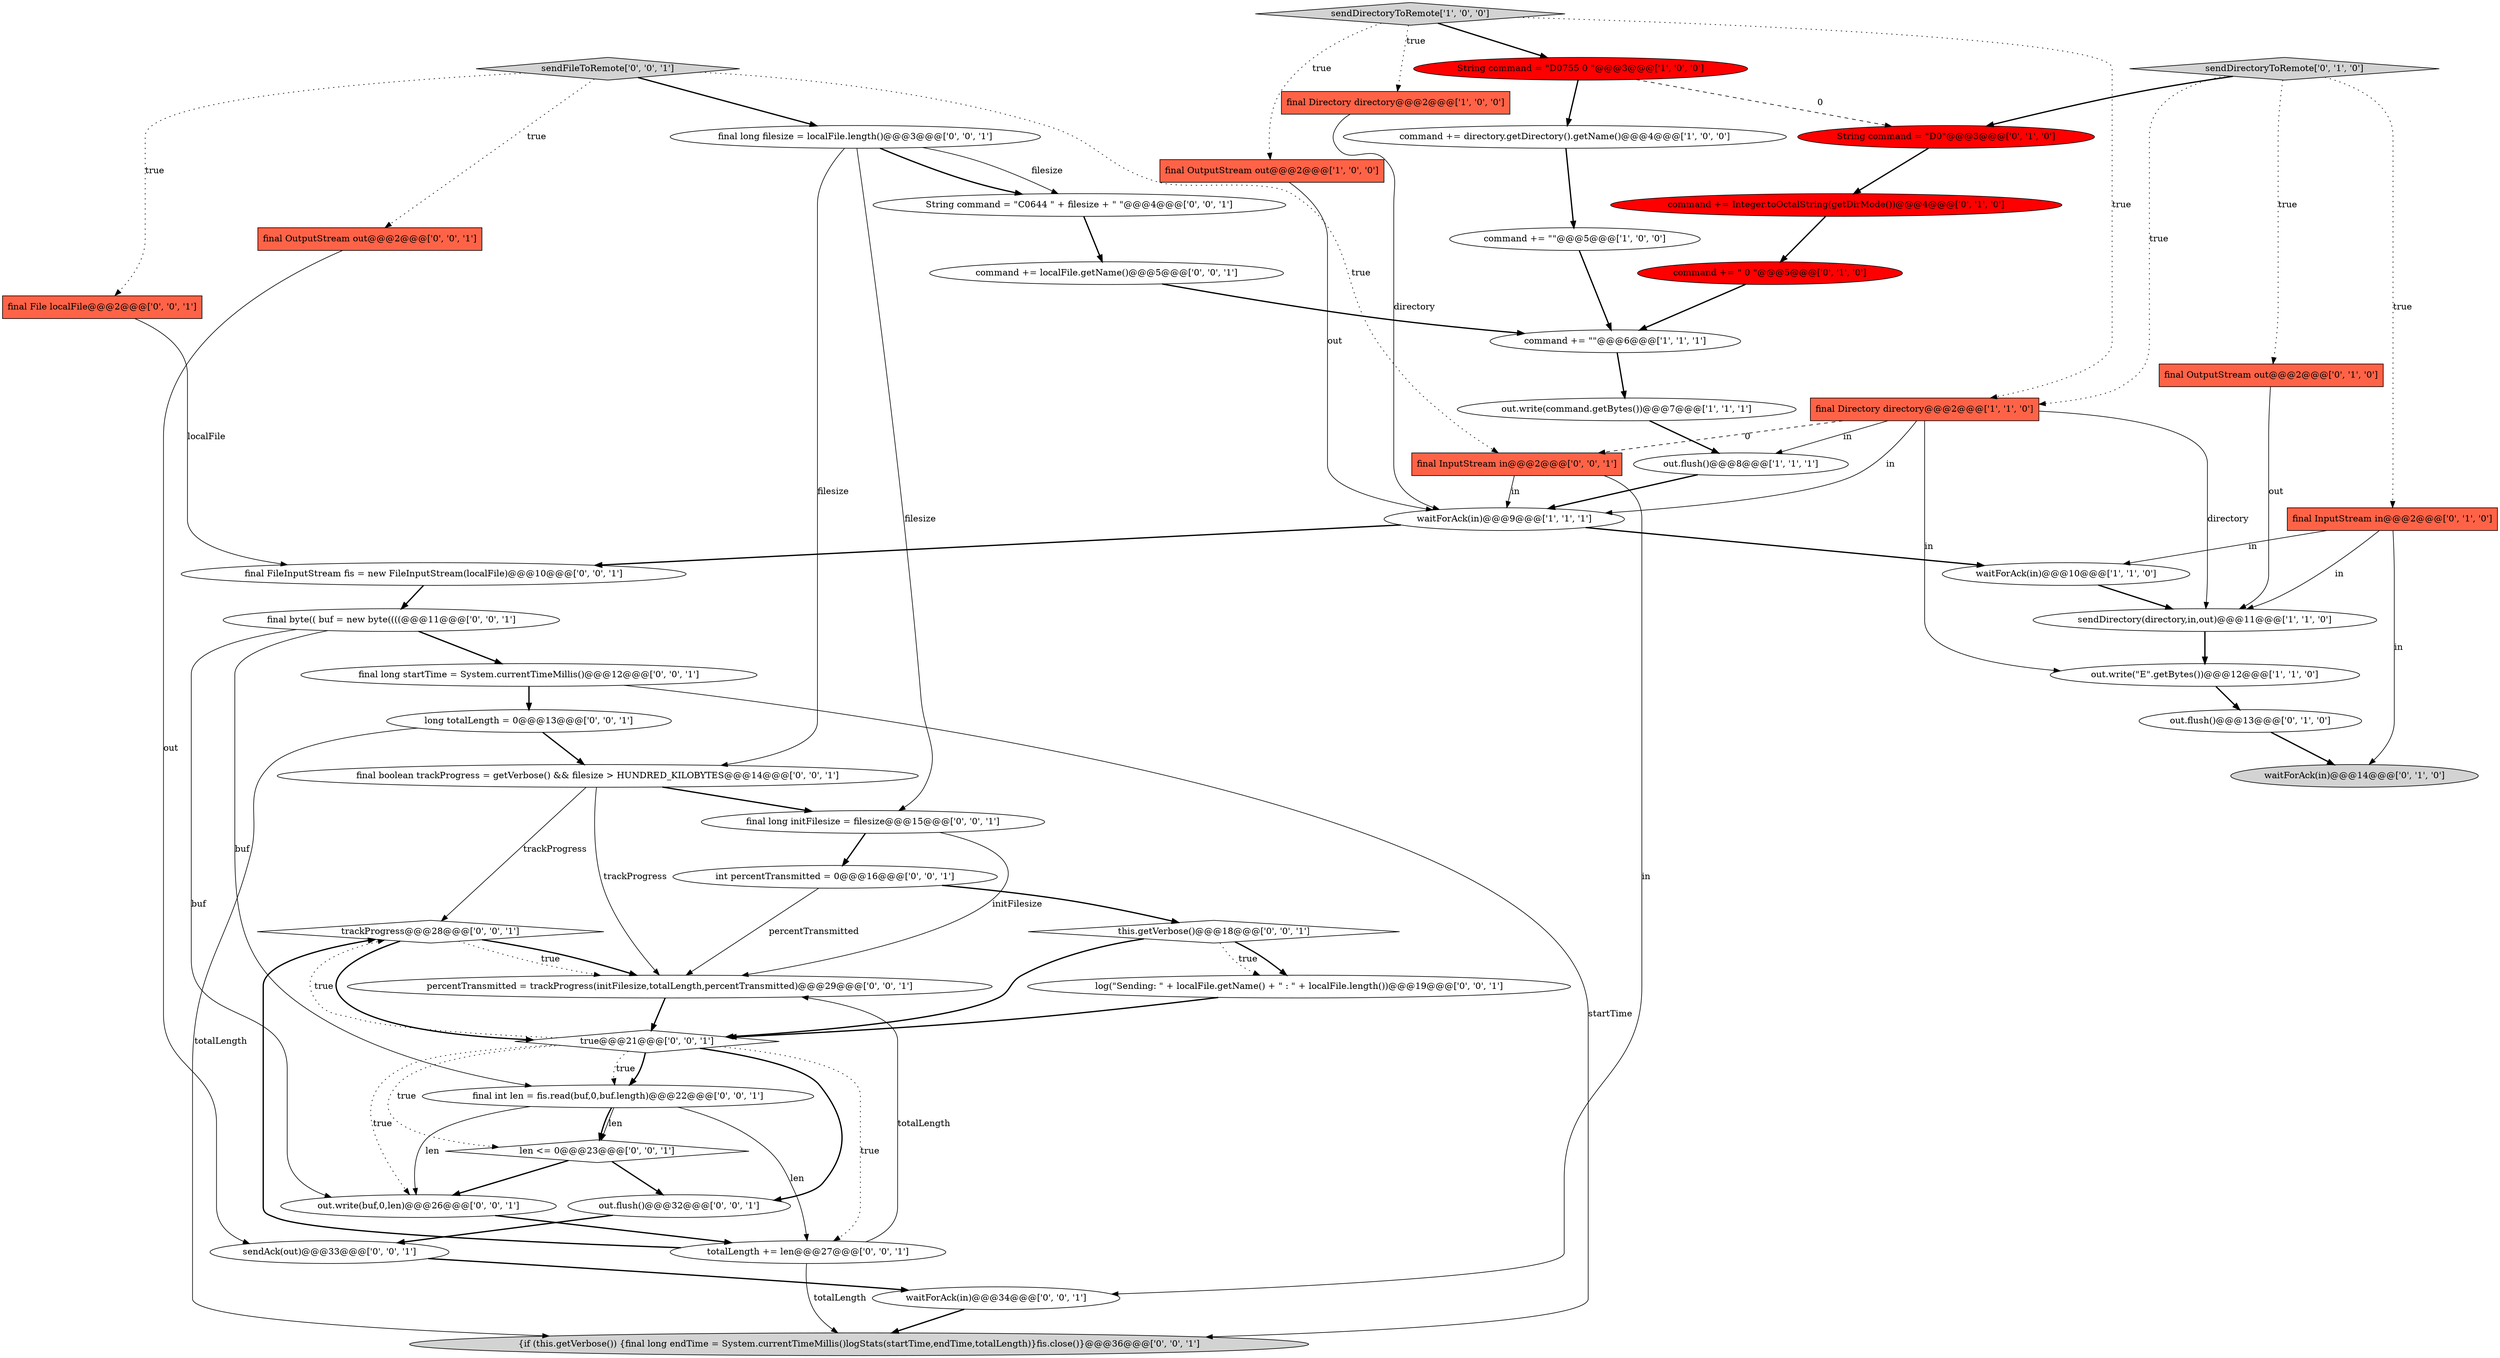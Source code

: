 digraph {
21 [style = filled, label = "String command = \"D0\"@@@3@@@['0', '1', '0']", fillcolor = red, shape = ellipse image = "AAA1AAABBB2BBB"];
14 [style = filled, label = "final InputStream in@@@2@@@['0', '1', '0']", fillcolor = tomato, shape = box image = "AAA0AAABBB2BBB"];
38 [style = filled, label = "{if (this.getVerbose()) {final long endTime = System.currentTimeMillis()logStats(startTime,endTime,totalLength)}fis.close()}@@@36@@@['0', '0', '1']", fillcolor = lightgray, shape = ellipse image = "AAA0AAABBB3BBB"];
31 [style = filled, label = "trackProgress@@@28@@@['0', '0', '1']", fillcolor = white, shape = diamond image = "AAA0AAABBB3BBB"];
45 [style = filled, label = "final long startTime = System.currentTimeMillis()@@@12@@@['0', '0', '1']", fillcolor = white, shape = ellipse image = "AAA0AAABBB3BBB"];
3 [style = filled, label = "final Directory directory@@@2@@@['1', '0', '0']", fillcolor = tomato, shape = box image = "AAA0AAABBB1BBB"];
26 [style = filled, label = "final byte(( buf = new byte((((@@@11@@@['0', '0', '1']", fillcolor = white, shape = ellipse image = "AAA0AAABBB3BBB"];
1 [style = filled, label = "command += \"\"@@@6@@@['1', '1', '1']", fillcolor = white, shape = ellipse image = "AAA0AAABBB1BBB"];
36 [style = filled, label = "sendFileToRemote['0', '0', '1']", fillcolor = lightgray, shape = diamond image = "AAA0AAABBB3BBB"];
33 [style = filled, label = "totalLength += len@@@27@@@['0', '0', '1']", fillcolor = white, shape = ellipse image = "AAA0AAABBB3BBB"];
15 [style = filled, label = "final OutputStream out@@@2@@@['0', '1', '0']", fillcolor = tomato, shape = box image = "AAA0AAABBB2BBB"];
39 [style = filled, label = "waitForAck(in)@@@34@@@['0', '0', '1']", fillcolor = white, shape = ellipse image = "AAA0AAABBB3BBB"];
47 [style = filled, label = "int percentTransmitted = 0@@@16@@@['0', '0', '1']", fillcolor = white, shape = ellipse image = "AAA0AAABBB3BBB"];
25 [style = filled, label = "final OutputStream out@@@2@@@['0', '0', '1']", fillcolor = tomato, shape = box image = "AAA0AAABBB3BBB"];
6 [style = filled, label = "command += directory.getDirectory().getName()@@@4@@@['1', '0', '0']", fillcolor = white, shape = ellipse image = "AAA0AAABBB1BBB"];
16 [style = filled, label = "command += \" 0 \"@@@5@@@['0', '1', '0']", fillcolor = red, shape = ellipse image = "AAA1AAABBB2BBB"];
30 [style = filled, label = "log(\"Sending: \" + localFile.getName() + \" : \" + localFile.length())@@@19@@@['0', '0', '1']", fillcolor = white, shape = ellipse image = "AAA0AAABBB3BBB"];
11 [style = filled, label = "out.write(command.getBytes())@@@7@@@['1', '1', '1']", fillcolor = white, shape = ellipse image = "AAA0AAABBB1BBB"];
35 [style = filled, label = "String command = \"C0644 \" + filesize + \" \"@@@4@@@['0', '0', '1']", fillcolor = white, shape = ellipse image = "AAA0AAABBB3BBB"];
46 [style = filled, label = "this.getVerbose()@@@18@@@['0', '0', '1']", fillcolor = white, shape = diamond image = "AAA0AAABBB3BBB"];
19 [style = filled, label = "waitForAck(in)@@@14@@@['0', '1', '0']", fillcolor = lightgray, shape = ellipse image = "AAA0AAABBB2BBB"];
0 [style = filled, label = "String command = \"D0755 0 \"@@@3@@@['1', '0', '0']", fillcolor = red, shape = ellipse image = "AAA1AAABBB1BBB"];
29 [style = filled, label = "final long initFilesize = filesize@@@15@@@['0', '0', '1']", fillcolor = white, shape = ellipse image = "AAA0AAABBB3BBB"];
10 [style = filled, label = "final Directory directory@@@2@@@['1', '1', '0']", fillcolor = tomato, shape = box image = "AAA0AAABBB1BBB"];
17 [style = filled, label = "sendDirectoryToRemote['0', '1', '0']", fillcolor = lightgray, shape = diamond image = "AAA0AAABBB2BBB"];
20 [style = filled, label = "command += Integer.toOctalString(getDirMode())@@@4@@@['0', '1', '0']", fillcolor = red, shape = ellipse image = "AAA1AAABBB2BBB"];
37 [style = filled, label = "final long filesize = localFile.length()@@@3@@@['0', '0', '1']", fillcolor = white, shape = ellipse image = "AAA0AAABBB3BBB"];
18 [style = filled, label = "out.flush()@@@13@@@['0', '1', '0']", fillcolor = white, shape = ellipse image = "AAA0AAABBB2BBB"];
13 [style = filled, label = "waitForAck(in)@@@9@@@['1', '1', '1']", fillcolor = white, shape = ellipse image = "AAA0AAABBB1BBB"];
24 [style = filled, label = "final File localFile@@@2@@@['0', '0', '1']", fillcolor = tomato, shape = box image = "AAA0AAABBB3BBB"];
34 [style = filled, label = "final boolean trackProgress = getVerbose() && filesize > HUNDRED_KILOBYTES@@@14@@@['0', '0', '1']", fillcolor = white, shape = ellipse image = "AAA0AAABBB3BBB"];
32 [style = filled, label = "final InputStream in@@@2@@@['0', '0', '1']", fillcolor = tomato, shape = box image = "AAA0AAABBB3BBB"];
5 [style = filled, label = "out.write(\"E\".getBytes())@@@12@@@['1', '1', '0']", fillcolor = white, shape = ellipse image = "AAA0AAABBB1BBB"];
12 [style = filled, label = "out.flush()@@@8@@@['1', '1', '1']", fillcolor = white, shape = ellipse image = "AAA0AAABBB1BBB"];
28 [style = filled, label = "len <= 0@@@23@@@['0', '0', '1']", fillcolor = white, shape = diamond image = "AAA0AAABBB3BBB"];
22 [style = filled, label = "command += localFile.getName()@@@5@@@['0', '0', '1']", fillcolor = white, shape = ellipse image = "AAA0AAABBB3BBB"];
4 [style = filled, label = "final OutputStream out@@@2@@@['1', '0', '0']", fillcolor = tomato, shape = box image = "AAA0AAABBB1BBB"];
43 [style = filled, label = "out.flush()@@@32@@@['0', '0', '1']", fillcolor = white, shape = ellipse image = "AAA0AAABBB3BBB"];
44 [style = filled, label = "final FileInputStream fis = new FileInputStream(localFile)@@@10@@@['0', '0', '1']", fillcolor = white, shape = ellipse image = "AAA0AAABBB3BBB"];
40 [style = filled, label = "sendAck(out)@@@33@@@['0', '0', '1']", fillcolor = white, shape = ellipse image = "AAA0AAABBB3BBB"];
9 [style = filled, label = "waitForAck(in)@@@10@@@['1', '1', '0']", fillcolor = white, shape = ellipse image = "AAA0AAABBB1BBB"];
23 [style = filled, label = "long totalLength = 0@@@13@@@['0', '0', '1']", fillcolor = white, shape = ellipse image = "AAA0AAABBB3BBB"];
42 [style = filled, label = "out.write(buf,0,len)@@@26@@@['0', '0', '1']", fillcolor = white, shape = ellipse image = "AAA0AAABBB3BBB"];
27 [style = filled, label = "percentTransmitted = trackProgress(initFilesize,totalLength,percentTransmitted)@@@29@@@['0', '0', '1']", fillcolor = white, shape = ellipse image = "AAA0AAABBB3BBB"];
2 [style = filled, label = "sendDirectory(directory,in,out)@@@11@@@['1', '1', '0']", fillcolor = white, shape = ellipse image = "AAA0AAABBB1BBB"];
7 [style = filled, label = "sendDirectoryToRemote['1', '0', '0']", fillcolor = lightgray, shape = diamond image = "AAA0AAABBB1BBB"];
8 [style = filled, label = "command += \"\"@@@5@@@['1', '0', '0']", fillcolor = white, shape = ellipse image = "AAA0AAABBB1BBB"];
41 [style = filled, label = "final int len = fis.read(buf,0,buf.length)@@@22@@@['0', '0', '1']", fillcolor = white, shape = ellipse image = "AAA0AAABBB3BBB"];
48 [style = filled, label = "true@@@21@@@['0', '0', '1']", fillcolor = white, shape = diamond image = "AAA0AAABBB3BBB"];
41->28 [style = solid, label="len"];
41->42 [style = solid, label="len"];
17->14 [style = dotted, label="true"];
46->48 [style = bold, label=""];
33->38 [style = solid, label="totalLength"];
41->28 [style = bold, label=""];
43->40 [style = bold, label=""];
8->1 [style = bold, label=""];
17->15 [style = dotted, label="true"];
20->16 [style = bold, label=""];
28->43 [style = bold, label=""];
10->32 [style = dashed, label="0"];
32->13 [style = solid, label="in"];
48->43 [style = bold, label=""];
31->48 [style = bold, label=""];
31->27 [style = dotted, label="true"];
39->38 [style = bold, label=""];
28->42 [style = bold, label=""];
36->24 [style = dotted, label="true"];
10->13 [style = solid, label="in"];
17->21 [style = bold, label=""];
46->30 [style = dotted, label="true"];
37->29 [style = solid, label="filesize"];
29->47 [style = bold, label=""];
48->41 [style = bold, label=""];
7->10 [style = dotted, label="true"];
9->2 [style = bold, label=""];
4->13 [style = solid, label="out"];
18->19 [style = bold, label=""];
48->33 [style = dotted, label="true"];
48->28 [style = dotted, label="true"];
25->40 [style = solid, label="out"];
37->35 [style = solid, label="filesize"];
11->12 [style = bold, label=""];
7->0 [style = bold, label=""];
14->9 [style = solid, label="in"];
24->44 [style = solid, label="localFile"];
1->11 [style = bold, label=""];
31->27 [style = bold, label=""];
32->39 [style = solid, label="in"];
36->37 [style = bold, label=""];
23->38 [style = solid, label="totalLength"];
48->41 [style = dotted, label="true"];
29->27 [style = solid, label="initFilesize"];
34->27 [style = solid, label="trackProgress"];
34->29 [style = bold, label=""];
45->23 [style = bold, label=""];
36->32 [style = dotted, label="true"];
5->18 [style = bold, label=""];
12->13 [style = bold, label=""];
3->13 [style = solid, label="directory"];
46->30 [style = bold, label=""];
40->39 [style = bold, label=""];
16->1 [style = bold, label=""];
47->27 [style = solid, label="percentTransmitted"];
13->9 [style = bold, label=""];
22->1 [style = bold, label=""];
37->35 [style = bold, label=""];
37->34 [style = solid, label="filesize"];
2->5 [style = bold, label=""];
26->41 [style = solid, label="buf"];
0->6 [style = bold, label=""];
35->22 [style = bold, label=""];
14->2 [style = solid, label="in"];
48->42 [style = dotted, label="true"];
13->44 [style = bold, label=""];
48->31 [style = dotted, label="true"];
42->33 [style = bold, label=""];
47->46 [style = bold, label=""];
14->19 [style = solid, label="in"];
34->31 [style = solid, label="trackProgress"];
26->42 [style = solid, label="buf"];
10->2 [style = solid, label="directory"];
17->10 [style = dotted, label="true"];
21->20 [style = bold, label=""];
44->26 [style = bold, label=""];
15->2 [style = solid, label="out"];
7->3 [style = dotted, label="true"];
0->21 [style = dashed, label="0"];
6->8 [style = bold, label=""];
7->4 [style = dotted, label="true"];
27->48 [style = bold, label=""];
23->34 [style = bold, label=""];
33->31 [style = bold, label=""];
45->38 [style = solid, label="startTime"];
26->45 [style = bold, label=""];
33->27 [style = solid, label="totalLength"];
10->12 [style = solid, label="in"];
30->48 [style = bold, label=""];
10->5 [style = solid, label="in"];
36->25 [style = dotted, label="true"];
41->33 [style = solid, label="len"];
}
